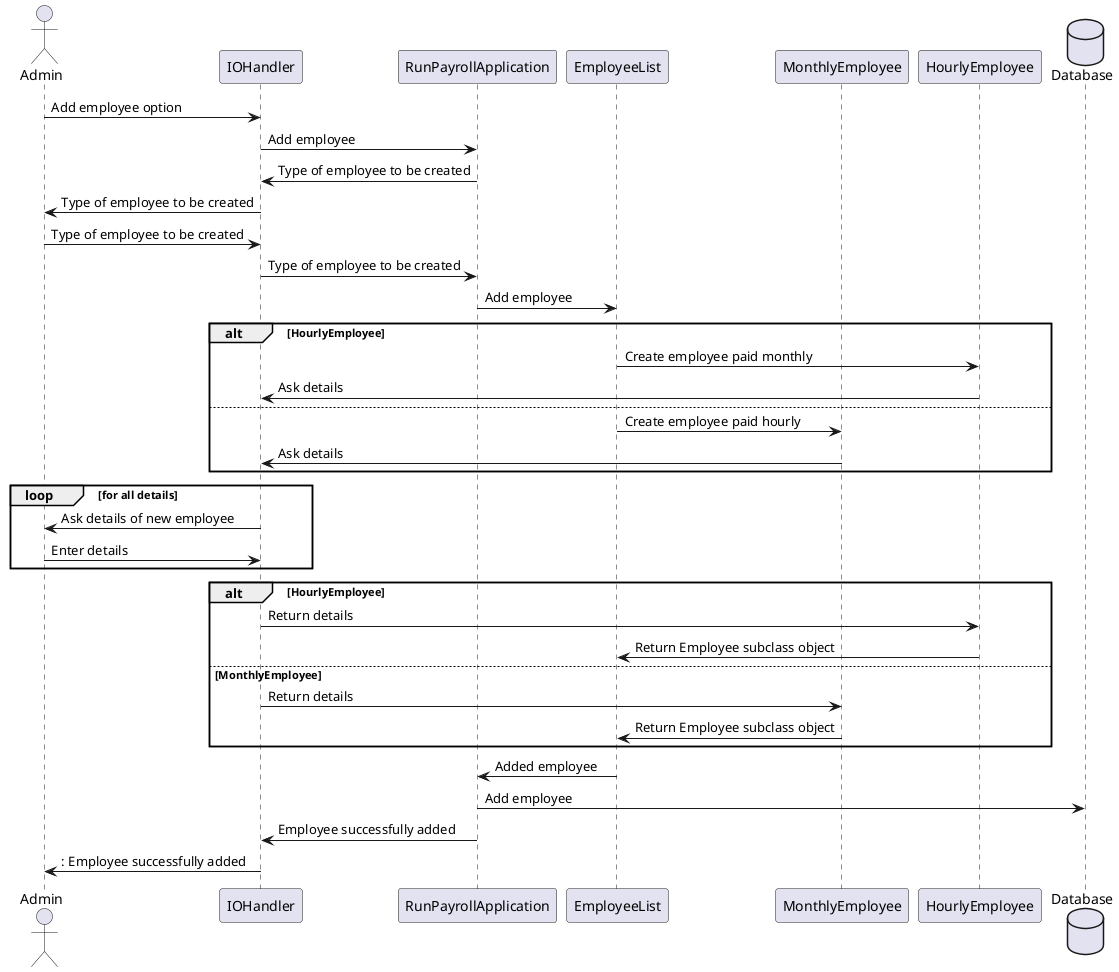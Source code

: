 @startuml
    actor Admin
    participant IOHandler
    participant RunPayrollApplication
    participant EmployeeList
    participant MonthlyEmployee
    participant HourlyEmployee
    database Database

    Admin -> IOHandler : Add employee option
    IOHandler -> RunPayrollApplication : Add employee
    RunPayrollApplication -> IOHandler : Type of employee to be created
    IOHandler -> Admin : Type of employee to be created
    Admin -> IOHandler : Type of employee to be created
    IOHandler -> RunPayrollApplication : Type of employee to be created
    RunPayrollApplication -> EmployeeList : Add employee
    
    alt HourlyEmployee
        
        EmployeeList -> HourlyEmployee : Create employee paid monthly
        HourlyEmployee -> IOHandler : Ask details
    
    else 
        
        EmployeeList -> MonthlyEmployee : Create employee paid hourly
        MonthlyEmployee -> IOHandler : Ask details
    
    end

    loop for all details
        IOHandler -> Admin : Ask details of new employee
        Admin -> IOHandler : Enter details
    
    end

    alt HourlyEmployee
    
        IOHandler -> HourlyEmployee : Return details
        HourlyEmployee -> EmployeeList : Return Employee subclass object
    
    else MonthlyEmployee
        
        IOHandler -> MonthlyEmployee : Return details
        MonthlyEmployee -> EmployeeList : Return Employee subclass object
    
    end

    EmployeeList -> RunPayrollApplication : Added employee
    RunPayrollApplication -> Database : Add employee
    RunPayrollApplication -> IOHandler : Employee successfully added
    IOHandler -> Admin : : Employee successfully added
@enduml